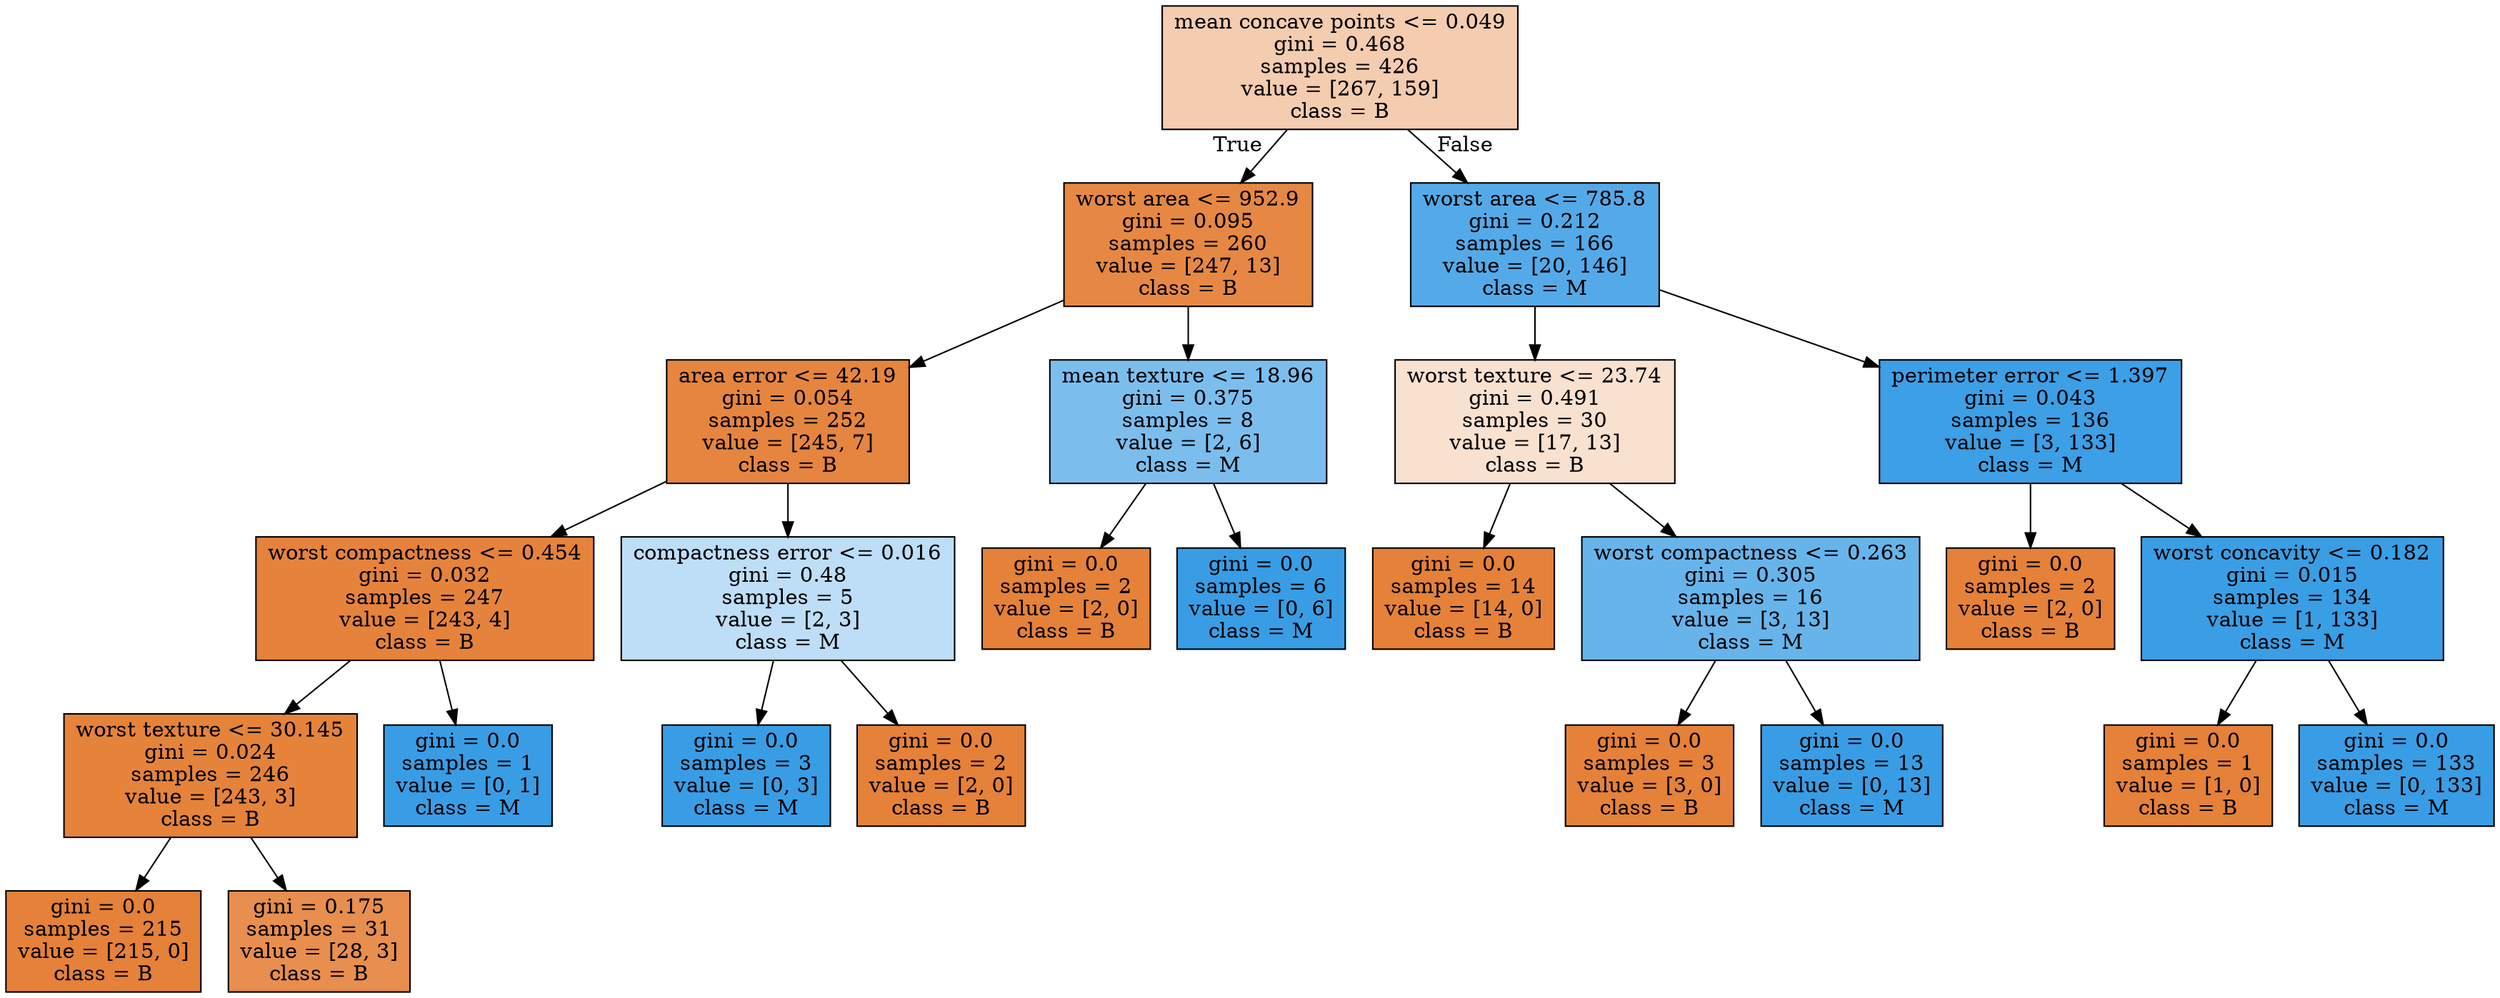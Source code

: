 digraph Tree {
node [shape=box, style="filled", color="black"] ;
0 [label="mean concave points <= 0.049\ngini = 0.468\nsamples = 426\nvalue = [267, 159]\nclass = B", fillcolor="#f4ccaf"] ;
1 [label="worst area <= 952.9\ngini = 0.095\nsamples = 260\nvalue = [247, 13]\nclass = B", fillcolor="#e68843"] ;
0 -> 1 [labeldistance=2.5, labelangle=45, headlabel="True"] ;
2 [label="area error <= 42.19\ngini = 0.054\nsamples = 252\nvalue = [245, 7]\nclass = B", fillcolor="#e6853f"] ;
1 -> 2 ;
3 [label="worst compactness <= 0.454\ngini = 0.032\nsamples = 247\nvalue = [243, 4]\nclass = B", fillcolor="#e5833c"] ;
2 -> 3 ;
4 [label="worst texture <= 30.145\ngini = 0.024\nsamples = 246\nvalue = [243, 3]\nclass = B", fillcolor="#e5833b"] ;
3 -> 4 ;
5 [label="gini = 0.0\nsamples = 215\nvalue = [215, 0]\nclass = B", fillcolor="#e58139"] ;
4 -> 5 ;
6 [label="gini = 0.175\nsamples = 31\nvalue = [28, 3]\nclass = B", fillcolor="#e88e4e"] ;
4 -> 6 ;
7 [label="gini = 0.0\nsamples = 1\nvalue = [0, 1]\nclass = M", fillcolor="#399de5"] ;
3 -> 7 ;
8 [label="compactness error <= 0.016\ngini = 0.48\nsamples = 5\nvalue = [2, 3]\nclass = M", fillcolor="#bddef6"] ;
2 -> 8 ;
9 [label="gini = 0.0\nsamples = 3\nvalue = [0, 3]\nclass = M", fillcolor="#399de5"] ;
8 -> 9 ;
10 [label="gini = 0.0\nsamples = 2\nvalue = [2, 0]\nclass = B", fillcolor="#e58139"] ;
8 -> 10 ;
11 [label="mean texture <= 18.96\ngini = 0.375\nsamples = 8\nvalue = [2, 6]\nclass = M", fillcolor="#7bbeee"] ;
1 -> 11 ;
12 [label="gini = 0.0\nsamples = 2\nvalue = [2, 0]\nclass = B", fillcolor="#e58139"] ;
11 -> 12 ;
13 [label="gini = 0.0\nsamples = 6\nvalue = [0, 6]\nclass = M", fillcolor="#399de5"] ;
11 -> 13 ;
14 [label="worst area <= 785.8\ngini = 0.212\nsamples = 166\nvalue = [20, 146]\nclass = M", fillcolor="#54aae9"] ;
0 -> 14 [labeldistance=2.5, labelangle=-45, headlabel="False"] ;
15 [label="worst texture <= 23.74\ngini = 0.491\nsamples = 30\nvalue = [17, 13]\nclass = B", fillcolor="#f9e1d0"] ;
14 -> 15 ;
16 [label="gini = 0.0\nsamples = 14\nvalue = [14, 0]\nclass = B", fillcolor="#e58139"] ;
15 -> 16 ;
17 [label="worst compactness <= 0.263\ngini = 0.305\nsamples = 16\nvalue = [3, 13]\nclass = M", fillcolor="#67b4eb"] ;
15 -> 17 ;
18 [label="gini = 0.0\nsamples = 3\nvalue = [3, 0]\nclass = B", fillcolor="#e58139"] ;
17 -> 18 ;
19 [label="gini = 0.0\nsamples = 13\nvalue = [0, 13]\nclass = M", fillcolor="#399de5"] ;
17 -> 19 ;
20 [label="perimeter error <= 1.397\ngini = 0.043\nsamples = 136\nvalue = [3, 133]\nclass = M", fillcolor="#3d9fe6"] ;
14 -> 20 ;
21 [label="gini = 0.0\nsamples = 2\nvalue = [2, 0]\nclass = B", fillcolor="#e58139"] ;
20 -> 21 ;
22 [label="worst concavity <= 0.182\ngini = 0.015\nsamples = 134\nvalue = [1, 133]\nclass = M", fillcolor="#3a9ee5"] ;
20 -> 22 ;
23 [label="gini = 0.0\nsamples = 1\nvalue = [1, 0]\nclass = B", fillcolor="#e58139"] ;
22 -> 23 ;
24 [label="gini = 0.0\nsamples = 133\nvalue = [0, 133]\nclass = M", fillcolor="#399de5"] ;
22 -> 24 ;
}